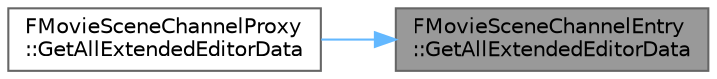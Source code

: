 digraph "FMovieSceneChannelEntry::GetAllExtendedEditorData"
{
 // INTERACTIVE_SVG=YES
 // LATEX_PDF_SIZE
  bgcolor="transparent";
  edge [fontname=Helvetica,fontsize=10,labelfontname=Helvetica,labelfontsize=10];
  node [fontname=Helvetica,fontsize=10,shape=box,height=0.2,width=0.4];
  rankdir="RL";
  Node1 [id="Node000001",label="FMovieSceneChannelEntry\l::GetAllExtendedEditorData",height=0.2,width=0.4,color="gray40", fillcolor="grey60", style="filled", fontcolor="black",tooltip="Access extended typed editor data for channels stored in this entry."];
  Node1 -> Node2 [id="edge1_Node000001_Node000002",dir="back",color="steelblue1",style="solid",tooltip=" "];
  Node2 [id="Node000002",label="FMovieSceneChannelProxy\l::GetAllExtendedEditorData",height=0.2,width=0.4,color="grey40", fillcolor="white", style="filled",URL="$dd/d5f/structFMovieSceneChannelProxy.html#afc163aba325d7e2886a3c426575eba1c",tooltip="Access all the extended data for the templated channel type."];
}
